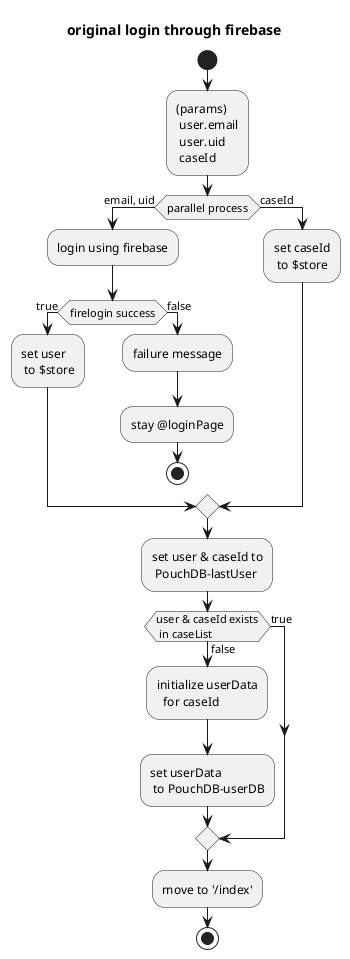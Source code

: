 @startuml
title original login through firebase

start

:(params)
 user.email
 user.uid
 caseId;

if (parallel process) then (email, uid)
  :login using firebase;
  if (firelogin success) then (true)
      :set user
       to $store;
  else (false)
      :failure message;
      :stay @loginPage;
      stop
  endif
else (caseId)
  :set caseId
   to $store;
endif

:set user & caseId to
 PouchDB-lastUser;

if (user & caseId exists
 in caseList) then (true)

else (false)
  :initialize userData
    for caseId;
  :set userData
   to PouchDB-userDB;
endif

:move to '/index';

stop

@enduml
